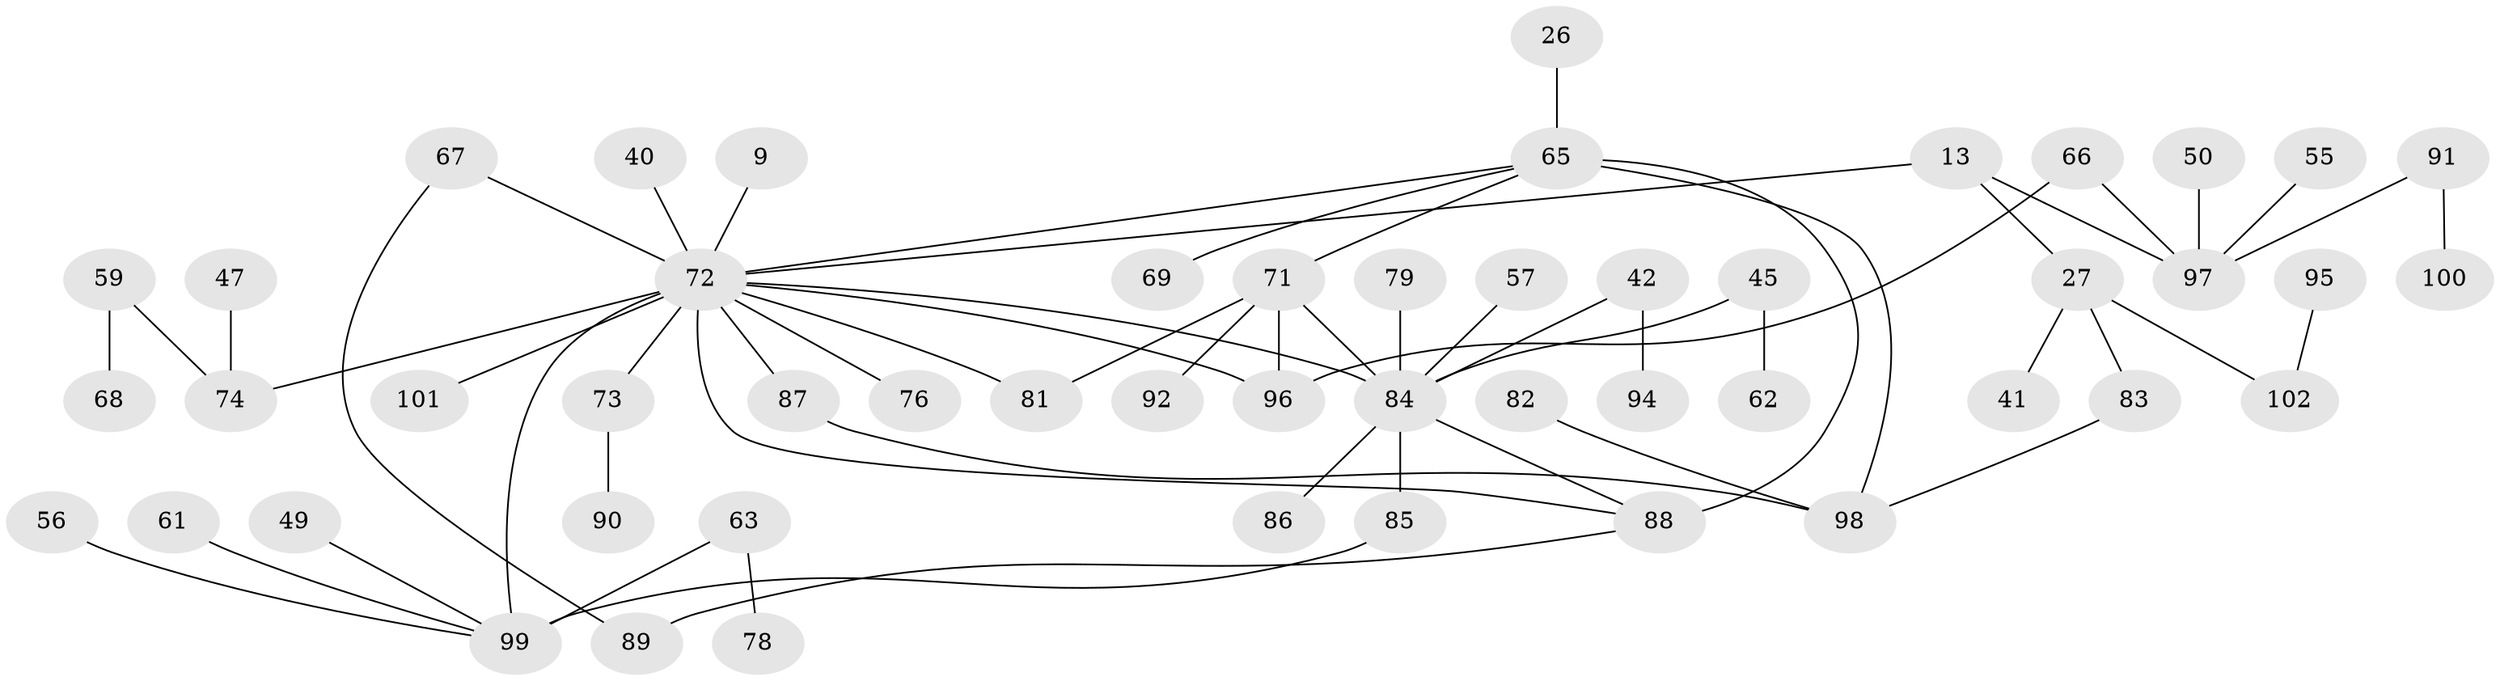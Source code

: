 // original degree distribution, {5: 0.049019607843137254, 6: 0.029411764705882353, 3: 0.18627450980392157, 4: 0.11764705882352941, 1: 0.3333333333333333, 2: 0.28431372549019607}
// Generated by graph-tools (version 1.1) at 2025/42/03/09/25 04:42:37]
// undirected, 51 vertices, 60 edges
graph export_dot {
graph [start="1"]
  node [color=gray90,style=filled];
  9;
  13 [super="+12"];
  26;
  27 [super="+22"];
  40;
  41;
  42;
  45;
  47;
  49;
  50;
  55;
  56;
  57;
  59;
  61;
  62;
  63;
  65 [super="+48+3"];
  66;
  67;
  68;
  69;
  71 [super="+52"];
  72 [super="+10+11+36+53"];
  73 [super="+58"];
  74 [super="+23+43"];
  76;
  78;
  79;
  81;
  82 [super="+29"];
  83 [super="+80"];
  84 [super="+38+32"];
  85;
  86;
  87;
  88 [super="+60+75+77"];
  89;
  90;
  91;
  92;
  94;
  95;
  96 [super="+34+93"];
  97 [super="+17+31+37"];
  98 [super="+16"];
  99 [super="+54"];
  100;
  101;
  102 [super="+70"];
  9 -- 72;
  13 -- 27 [weight=2];
  13 -- 72;
  13 -- 97;
  26 -- 65;
  27 -- 41;
  27 -- 102;
  27 -- 83;
  40 -- 72;
  42 -- 94;
  42 -- 84;
  45 -- 62;
  45 -- 84;
  47 -- 74;
  49 -- 99;
  50 -- 97;
  55 -- 97;
  56 -- 99;
  57 -- 84;
  59 -- 68;
  59 -- 74;
  61 -- 99;
  63 -- 78;
  63 -- 99;
  65 -- 69;
  65 -- 71;
  65 -- 72 [weight=2];
  65 -- 88 [weight=3];
  65 -- 98;
  66 -- 97;
  66 -- 96;
  67 -- 89;
  67 -- 72;
  71 -- 81;
  71 -- 92;
  71 -- 84;
  71 -- 96;
  72 -- 84 [weight=2];
  72 -- 74 [weight=3];
  72 -- 101;
  72 -- 76;
  72 -- 87;
  72 -- 99 [weight=3];
  72 -- 81;
  72 -- 88;
  72 -- 73;
  72 -- 96;
  73 -- 90;
  79 -- 84;
  82 -- 98;
  83 -- 98;
  84 -- 85;
  84 -- 86;
  84 -- 88;
  85 -- 99;
  87 -- 98;
  88 -- 89;
  91 -- 100;
  91 -- 97;
  95 -- 102;
}
